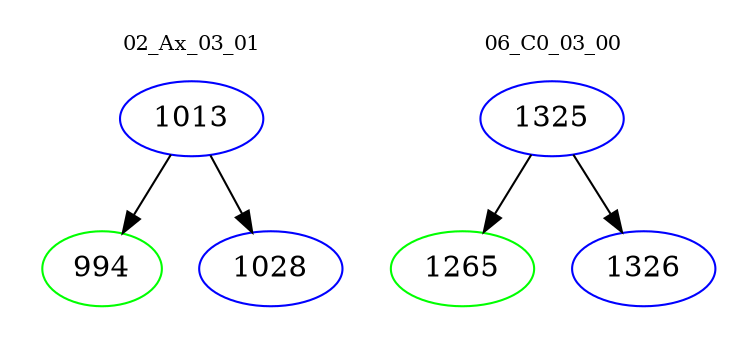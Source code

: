 digraph{
subgraph cluster_0 {
color = white
label = "02_Ax_03_01";
fontsize=10;
T0_1013 [label="1013", color="blue"]
T0_1013 -> T0_994 [color="black"]
T0_994 [label="994", color="green"]
T0_1013 -> T0_1028 [color="black"]
T0_1028 [label="1028", color="blue"]
}
subgraph cluster_1 {
color = white
label = "06_C0_03_00";
fontsize=10;
T1_1325 [label="1325", color="blue"]
T1_1325 -> T1_1265 [color="black"]
T1_1265 [label="1265", color="green"]
T1_1325 -> T1_1326 [color="black"]
T1_1326 [label="1326", color="blue"]
}
}
